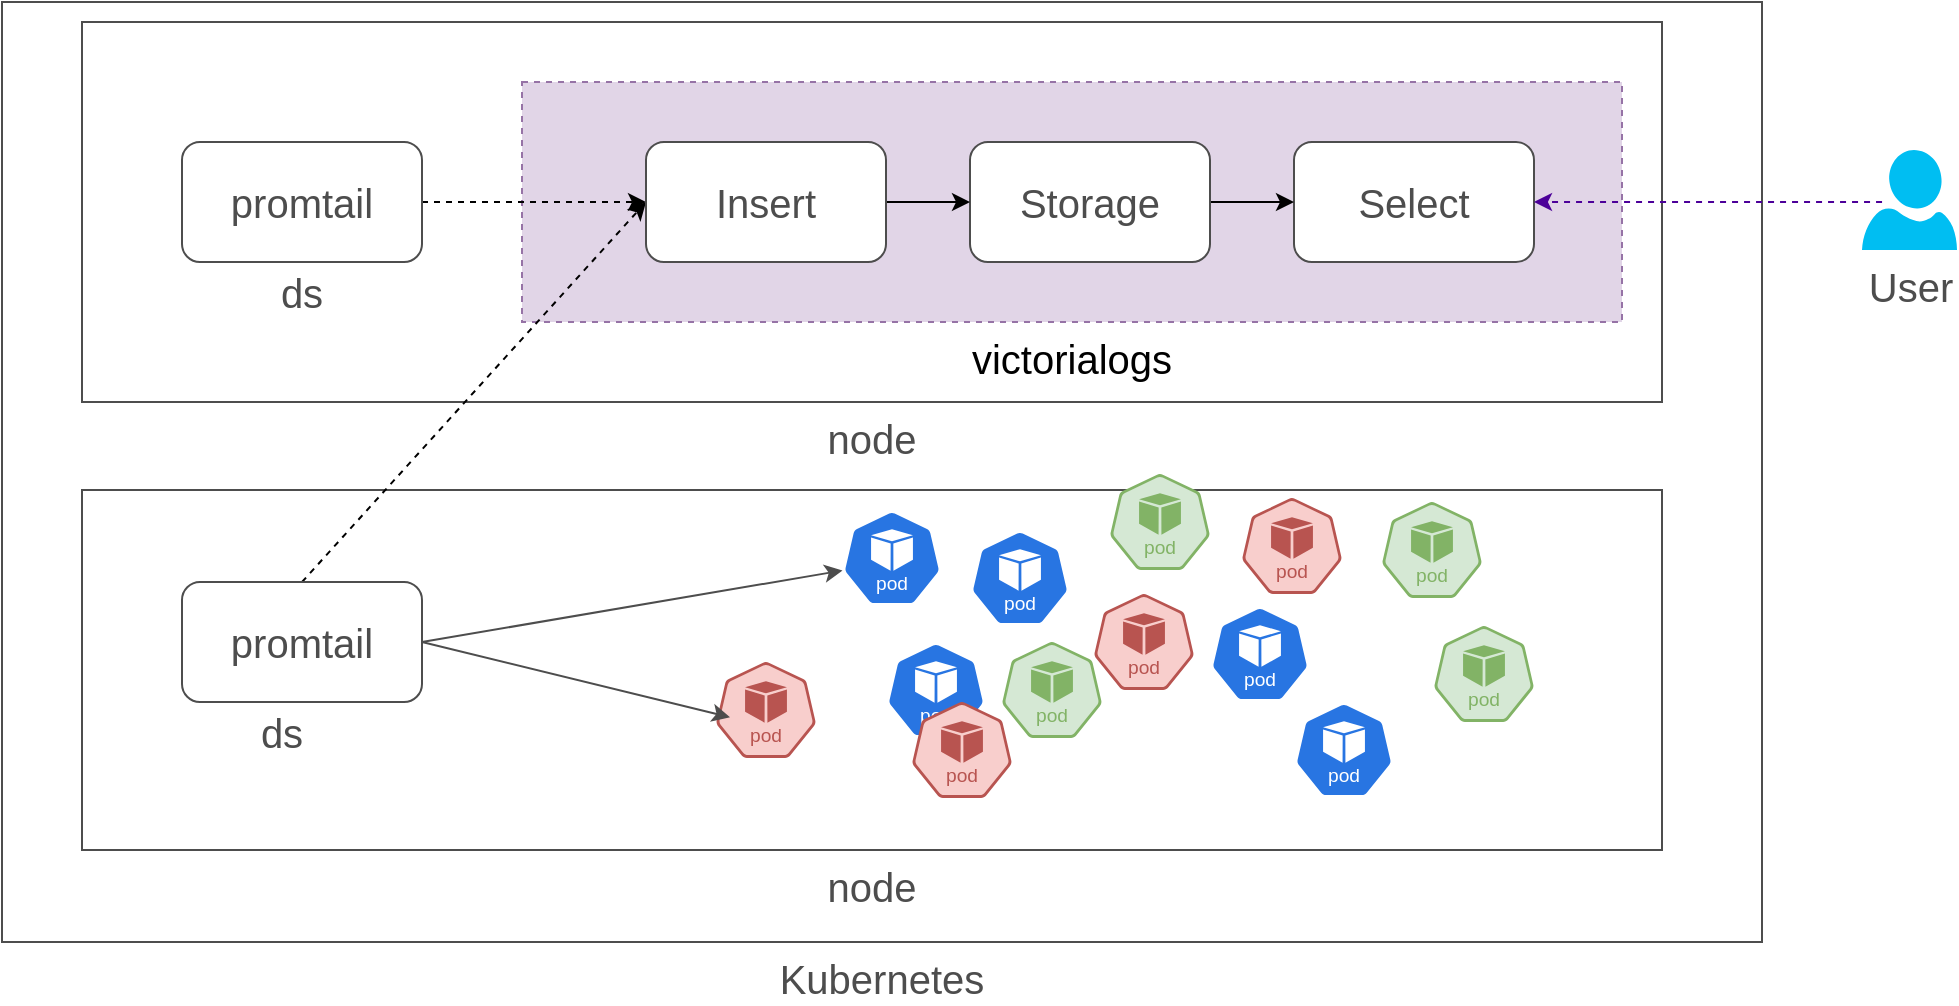<mxfile version="26.1.3">
  <diagram name="Page-1" id="2RwBSwlChWgLmfvyJ2yR">
    <mxGraphModel dx="1042" dy="573" grid="1" gridSize="10" guides="1" tooltips="1" connect="1" arrows="1" fold="1" page="1" pageScale="1" pageWidth="1100" pageHeight="850" math="0" shadow="0">
      <root>
        <mxCell id="0" />
        <mxCell id="1" parent="0" />
        <mxCell id="ehVqMPbxieoHPZxiJAn3-7" value="Kubernetes" style="rounded=0;whiteSpace=wrap;html=1;strokeColor=#4D4D4D;fontSize=20;fontColor=#4D4D4D;labelPosition=center;verticalLabelPosition=bottom;align=center;verticalAlign=top;" vertex="1" parent="1">
          <mxGeometry x="70" y="10" width="880" height="470" as="geometry" />
        </mxCell>
        <mxCell id="ehVqMPbxieoHPZxiJAn3-6" value="node" style="rounded=0;whiteSpace=wrap;html=1;strokeColor=#4D4D4D;fontSize=20;fontColor=#4D4D4D;labelPosition=center;verticalLabelPosition=bottom;align=center;verticalAlign=top;" vertex="1" parent="1">
          <mxGeometry x="110" y="20" width="790" height="190" as="geometry" />
        </mxCell>
        <mxCell id="ehVqMPbxieoHPZxiJAn3-5" value="victorialogs" style="rounded=0;whiteSpace=wrap;html=1;strokeColor=#9673a6;fontSize=20;labelPosition=center;verticalLabelPosition=bottom;align=center;verticalAlign=top;dashed=1;fillColor=#e1d5e7;" vertex="1" parent="1">
          <mxGeometry x="330" y="50" width="550" height="120" as="geometry" />
        </mxCell>
        <mxCell id="ehVqMPbxieoHPZxiJAn3-1" value="Select" style="rounded=1;whiteSpace=wrap;html=1;strokeColor=#4D4D4D;fontSize=20;fontColor=#4D4D4D;" vertex="1" parent="1">
          <mxGeometry x="716" y="80" width="120" height="60" as="geometry" />
        </mxCell>
        <mxCell id="ehVqMPbxieoHPZxiJAn3-3" style="rounded=0;orthogonalLoop=1;jettySize=auto;html=1;exitX=1;exitY=0.5;exitDx=0;exitDy=0;fontFamily=Helvetica;fontSize=20;fontColor=#4D4D4D;entryX=0;entryY=0.5;entryDx=0;entryDy=0;dashed=1;" edge="1" parent="1" source="ehVqMPbxieoHPZxiJAn3-2" target="ehVqMPbxieoHPZxiJAn3-11">
          <mxGeometry relative="1" as="geometry" />
        </mxCell>
        <mxCell id="ehVqMPbxieoHPZxiJAn3-2" value="promtail" style="rounded=1;whiteSpace=wrap;html=1;strokeColor=#4D4D4D;fontSize=20;fontColor=#4D4D4D;" vertex="1" parent="1">
          <mxGeometry x="160" y="80" width="120" height="60" as="geometry" />
        </mxCell>
        <mxCell id="ehVqMPbxieoHPZxiJAn3-13" style="edgeStyle=orthogonalEdgeStyle;rounded=0;orthogonalLoop=1;jettySize=auto;html=1;exitX=1;exitY=0.5;exitDx=0;exitDy=0;fontFamily=Helvetica;fontSize=20;fontColor=#4D4D4D;" edge="1" parent="1" source="ehVqMPbxieoHPZxiJAn3-4" target="ehVqMPbxieoHPZxiJAn3-1">
          <mxGeometry relative="1" as="geometry" />
        </mxCell>
        <mxCell id="ehVqMPbxieoHPZxiJAn3-4" value="Storage" style="rounded=1;whiteSpace=wrap;html=1;strokeColor=#4D4D4D;fontSize=20;fontColor=#4D4D4D;" vertex="1" parent="1">
          <mxGeometry x="554" y="80" width="120" height="60" as="geometry" />
        </mxCell>
        <mxCell id="ehVqMPbxieoHPZxiJAn3-8" value="node" style="rounded=0;whiteSpace=wrap;html=1;strokeColor=#4D4D4D;fontSize=20;fontColor=#4D4D4D;labelPosition=center;verticalLabelPosition=bottom;align=center;verticalAlign=top;" vertex="1" parent="1">
          <mxGeometry x="110" y="254" width="790" height="180" as="geometry" />
        </mxCell>
        <mxCell id="ehVqMPbxieoHPZxiJAn3-10" style="rounded=0;orthogonalLoop=1;jettySize=auto;html=1;exitX=0.5;exitY=0;exitDx=0;exitDy=0;entryX=0;entryY=0.5;entryDx=0;entryDy=0;fontFamily=Helvetica;fontSize=20;fontColor=#4D4D4D;dashed=1;" edge="1" parent="1" source="ehVqMPbxieoHPZxiJAn3-9" target="ehVqMPbxieoHPZxiJAn3-11">
          <mxGeometry relative="1" as="geometry" />
        </mxCell>
        <mxCell id="ehVqMPbxieoHPZxiJAn3-9" value="promtail" style="rounded=1;whiteSpace=wrap;html=1;strokeColor=#4D4D4D;fontSize=20;fontColor=#4D4D4D;" vertex="1" parent="1">
          <mxGeometry x="160" y="300" width="120" height="60" as="geometry" />
        </mxCell>
        <mxCell id="ehVqMPbxieoHPZxiJAn3-12" style="edgeStyle=orthogonalEdgeStyle;rounded=0;orthogonalLoop=1;jettySize=auto;html=1;exitX=1;exitY=0.5;exitDx=0;exitDy=0;fontFamily=Helvetica;fontSize=20;fontColor=#4D4D4D;" edge="1" parent="1" source="ehVqMPbxieoHPZxiJAn3-11" target="ehVqMPbxieoHPZxiJAn3-4">
          <mxGeometry relative="1" as="geometry" />
        </mxCell>
        <mxCell id="ehVqMPbxieoHPZxiJAn3-11" value="Insert" style="rounded=1;whiteSpace=wrap;html=1;strokeColor=#4D4D4D;fontSize=20;fontColor=#4D4D4D;" vertex="1" parent="1">
          <mxGeometry x="392" y="80" width="120" height="60" as="geometry" />
        </mxCell>
        <mxCell id="ehVqMPbxieoHPZxiJAn3-14" value="" style="aspect=fixed;sketch=0;html=1;dashed=0;whitespace=wrap;verticalLabelPosition=bottom;verticalAlign=top;fillColor=#2875E2;strokeColor=#ffffff;points=[[0.005,0.63,0],[0.1,0.2,0],[0.9,0.2,0],[0.5,0,0],[0.995,0.63,0],[0.72,0.99,0],[0.5,1,0],[0.28,0.99,0]];shape=mxgraph.kubernetes.icon2;kubernetesLabel=1;prIcon=pod;rounded=0;align=center;fontFamily=Helvetica;fontSize=20;fontColor=#4D4D4D;" vertex="1" parent="1">
          <mxGeometry x="490" y="264" width="50" height="48" as="geometry" />
        </mxCell>
        <mxCell id="ehVqMPbxieoHPZxiJAn3-15" value="" style="aspect=fixed;sketch=0;html=1;dashed=0;whitespace=wrap;verticalLabelPosition=bottom;verticalAlign=top;fillColor=#f8cecc;strokeColor=#b85450;points=[[0.005,0.63,0],[0.1,0.2,0],[0.9,0.2,0],[0.5,0,0],[0.995,0.63,0],[0.72,0.99,0],[0.5,1,0],[0.28,0.99,0]];shape=mxgraph.kubernetes.icon2;kubernetesLabel=1;prIcon=pod;rounded=0;align=center;fontFamily=Helvetica;fontSize=20;" vertex="1" parent="1">
          <mxGeometry x="427" y="340" width="50" height="48" as="geometry" />
        </mxCell>
        <mxCell id="ehVqMPbxieoHPZxiJAn3-16" value="" style="aspect=fixed;sketch=0;html=1;dashed=0;whitespace=wrap;verticalLabelPosition=bottom;verticalAlign=top;fillColor=#d5e8d4;strokeColor=#82b366;points=[[0.005,0.63,0],[0.1,0.2,0],[0.9,0.2,0],[0.5,0,0],[0.995,0.63,0],[0.72,0.99,0],[0.5,1,0],[0.28,0.99,0]];shape=mxgraph.kubernetes.icon2;kubernetesLabel=1;prIcon=pod;rounded=0;align=center;fontFamily=Helvetica;fontSize=20;" vertex="1" parent="1">
          <mxGeometry x="570" y="330" width="50" height="48" as="geometry" />
        </mxCell>
        <mxCell id="ehVqMPbxieoHPZxiJAn3-17" style="rounded=0;orthogonalLoop=1;jettySize=auto;html=1;exitX=1;exitY=0.5;exitDx=0;exitDy=0;entryX=0.005;entryY=0.63;entryDx=0;entryDy=0;entryPerimeter=0;fontFamily=Helvetica;fontSize=20;fontColor=#4D4D4D;strokeColor=#4D4D4D;" edge="1" parent="1" source="ehVqMPbxieoHPZxiJAn3-9" target="ehVqMPbxieoHPZxiJAn3-14">
          <mxGeometry relative="1" as="geometry" />
        </mxCell>
        <mxCell id="ehVqMPbxieoHPZxiJAn3-18" value="" style="aspect=fixed;sketch=0;html=1;dashed=0;whitespace=wrap;verticalLabelPosition=bottom;verticalAlign=top;fillColor=#2875E2;strokeColor=#ffffff;points=[[0.005,0.63,0],[0.1,0.2,0],[0.9,0.2,0],[0.5,0,0],[0.995,0.63,0],[0.72,0.99,0],[0.5,1,0],[0.28,0.99,0]];shape=mxgraph.kubernetes.icon2;kubernetesLabel=1;prIcon=pod;rounded=0;align=center;fontFamily=Helvetica;fontSize=20;fontColor=#4D4D4D;" vertex="1" parent="1">
          <mxGeometry x="674" y="312" width="50" height="48" as="geometry" />
        </mxCell>
        <mxCell id="ehVqMPbxieoHPZxiJAn3-19" value="" style="aspect=fixed;sketch=0;html=1;dashed=0;whitespace=wrap;verticalLabelPosition=bottom;verticalAlign=top;fillColor=#2875E2;strokeColor=#ffffff;points=[[0.005,0.63,0],[0.1,0.2,0],[0.9,0.2,0],[0.5,0,0],[0.995,0.63,0],[0.72,0.99,0],[0.5,1,0],[0.28,0.99,0]];shape=mxgraph.kubernetes.icon2;kubernetesLabel=1;prIcon=pod;rounded=0;align=center;fontFamily=Helvetica;fontSize=20;fontColor=#4D4D4D;" vertex="1" parent="1">
          <mxGeometry x="512" y="330" width="50" height="48" as="geometry" />
        </mxCell>
        <mxCell id="ehVqMPbxieoHPZxiJAn3-20" value="" style="aspect=fixed;sketch=0;html=1;dashed=0;whitespace=wrap;verticalLabelPosition=bottom;verticalAlign=top;fillColor=#2875E2;strokeColor=#ffffff;points=[[0.005,0.63,0],[0.1,0.2,0],[0.9,0.2,0],[0.5,0,0],[0.995,0.63,0],[0.72,0.99,0],[0.5,1,0],[0.28,0.99,0]];shape=mxgraph.kubernetes.icon2;kubernetesLabel=1;prIcon=pod;rounded=0;align=center;fontFamily=Helvetica;fontSize=20;fontColor=#4D4D4D;" vertex="1" parent="1">
          <mxGeometry x="716" y="360" width="50" height="48" as="geometry" />
        </mxCell>
        <mxCell id="ehVqMPbxieoHPZxiJAn3-21" value="" style="aspect=fixed;sketch=0;html=1;dashed=0;whitespace=wrap;verticalLabelPosition=bottom;verticalAlign=top;fillColor=#2875E2;strokeColor=#ffffff;points=[[0.005,0.63,0],[0.1,0.2,0],[0.9,0.2,0],[0.5,0,0],[0.995,0.63,0],[0.72,0.99,0],[0.5,1,0],[0.28,0.99,0]];shape=mxgraph.kubernetes.icon2;kubernetesLabel=1;prIcon=pod;rounded=0;align=center;fontFamily=Helvetica;fontSize=20;fontColor=#4D4D4D;" vertex="1" parent="1">
          <mxGeometry x="554" y="274" width="50" height="48" as="geometry" />
        </mxCell>
        <mxCell id="ehVqMPbxieoHPZxiJAn3-22" value="" style="aspect=fixed;sketch=0;html=1;dashed=0;whitespace=wrap;verticalLabelPosition=bottom;verticalAlign=top;fillColor=#f8cecc;strokeColor=#b85450;points=[[0.005,0.63,0],[0.1,0.2,0],[0.9,0.2,0],[0.5,0,0],[0.995,0.63,0],[0.72,0.99,0],[0.5,1,0],[0.28,0.99,0]];shape=mxgraph.kubernetes.icon2;kubernetesLabel=1;prIcon=pod;rounded=0;align=center;fontFamily=Helvetica;fontSize=20;" vertex="1" parent="1">
          <mxGeometry x="616" y="306" width="50" height="48" as="geometry" />
        </mxCell>
        <mxCell id="ehVqMPbxieoHPZxiJAn3-23" value="" style="aspect=fixed;sketch=0;html=1;dashed=0;whitespace=wrap;verticalLabelPosition=bottom;verticalAlign=top;fillColor=#f8cecc;strokeColor=#b85450;points=[[0.005,0.63,0],[0.1,0.2,0],[0.9,0.2,0],[0.5,0,0],[0.995,0.63,0],[0.72,0.99,0],[0.5,1,0],[0.28,0.99,0]];shape=mxgraph.kubernetes.icon2;kubernetesLabel=1;prIcon=pod;rounded=0;align=center;fontFamily=Helvetica;fontSize=20;" vertex="1" parent="1">
          <mxGeometry x="525" y="360" width="50" height="48" as="geometry" />
        </mxCell>
        <mxCell id="ehVqMPbxieoHPZxiJAn3-24" value="" style="aspect=fixed;sketch=0;html=1;dashed=0;whitespace=wrap;verticalLabelPosition=bottom;verticalAlign=top;fillColor=#f8cecc;strokeColor=#b85450;points=[[0.005,0.63,0],[0.1,0.2,0],[0.9,0.2,0],[0.5,0,0],[0.995,0.63,0],[0.72,0.99,0],[0.5,1,0],[0.28,0.99,0]];shape=mxgraph.kubernetes.icon2;kubernetesLabel=1;prIcon=pod;rounded=0;align=center;fontFamily=Helvetica;fontSize=20;" vertex="1" parent="1">
          <mxGeometry x="690" y="258" width="50" height="48" as="geometry" />
        </mxCell>
        <mxCell id="ehVqMPbxieoHPZxiJAn3-25" value="" style="aspect=fixed;sketch=0;html=1;dashed=0;whitespace=wrap;verticalLabelPosition=bottom;verticalAlign=top;fillColor=#d5e8d4;strokeColor=#82b366;points=[[0.005,0.63,0],[0.1,0.2,0],[0.9,0.2,0],[0.5,0,0],[0.995,0.63,0],[0.72,0.99,0],[0.5,1,0],[0.28,0.99,0]];shape=mxgraph.kubernetes.icon2;kubernetesLabel=1;prIcon=pod;rounded=0;align=center;fontFamily=Helvetica;fontSize=20;" vertex="1" parent="1">
          <mxGeometry x="624" y="246" width="50" height="48" as="geometry" />
        </mxCell>
        <mxCell id="ehVqMPbxieoHPZxiJAn3-26" value="" style="aspect=fixed;sketch=0;html=1;dashed=0;whitespace=wrap;verticalLabelPosition=bottom;verticalAlign=top;fillColor=#d5e8d4;strokeColor=#82b366;points=[[0.005,0.63,0],[0.1,0.2,0],[0.9,0.2,0],[0.5,0,0],[0.995,0.63,0],[0.72,0.99,0],[0.5,1,0],[0.28,0.99,0]];shape=mxgraph.kubernetes.icon2;kubernetesLabel=1;prIcon=pod;rounded=0;align=center;fontFamily=Helvetica;fontSize=20;" vertex="1" parent="1">
          <mxGeometry x="786" y="322" width="50" height="48" as="geometry" />
        </mxCell>
        <mxCell id="ehVqMPbxieoHPZxiJAn3-27" value="" style="aspect=fixed;sketch=0;html=1;dashed=0;whitespace=wrap;verticalLabelPosition=bottom;verticalAlign=top;fillColor=#d5e8d4;strokeColor=#82b366;points=[[0.005,0.63,0],[0.1,0.2,0],[0.9,0.2,0],[0.5,0,0],[0.995,0.63,0],[0.72,0.99,0],[0.5,1,0],[0.28,0.99,0]];shape=mxgraph.kubernetes.icon2;kubernetesLabel=1;prIcon=pod;rounded=0;align=center;fontFamily=Helvetica;fontSize=20;" vertex="1" parent="1">
          <mxGeometry x="760" y="260" width="50" height="48" as="geometry" />
        </mxCell>
        <mxCell id="ehVqMPbxieoHPZxiJAn3-28" style="rounded=0;orthogonalLoop=1;jettySize=auto;html=1;exitX=1;exitY=0.5;exitDx=0;exitDy=0;entryX=0.14;entryY=0.575;entryDx=0;entryDy=0;entryPerimeter=0;fontFamily=Helvetica;fontSize=20;fontColor=#4D4D4D;strokeColor=#4D4D4D;align=center;verticalAlign=middle;labelBackgroundColor=default;endArrow=classic;" edge="1" parent="1" source="ehVqMPbxieoHPZxiJAn3-9" target="ehVqMPbxieoHPZxiJAn3-15">
          <mxGeometry relative="1" as="geometry" />
        </mxCell>
        <mxCell id="ehVqMPbxieoHPZxiJAn3-29" value="ds" style="text;html=1;align=center;verticalAlign=middle;whiteSpace=wrap;rounded=0;fontFamily=Helvetica;fontSize=20;fontColor=#4D4D4D;" vertex="1" parent="1">
          <mxGeometry x="180" y="360" width="60" height="30" as="geometry" />
        </mxCell>
        <mxCell id="ehVqMPbxieoHPZxiJAn3-30" value="ds" style="text;html=1;align=center;verticalAlign=middle;whiteSpace=wrap;rounded=0;fontFamily=Helvetica;fontSize=20;fontColor=#4D4D4D;" vertex="1" parent="1">
          <mxGeometry x="190" y="140" width="60" height="30" as="geometry" />
        </mxCell>
        <mxCell id="ehVqMPbxieoHPZxiJAn3-31" value="User" style="verticalLabelPosition=bottom;html=1;verticalAlign=top;align=center;strokeColor=none;fillColor=#00BEF2;shape=mxgraph.azure.user;rounded=0;fontFamily=Helvetica;fontSize=20;fontColor=#4D4D4D;" vertex="1" parent="1">
          <mxGeometry x="1000" y="84" width="47.5" height="50" as="geometry" />
        </mxCell>
        <mxCell id="ehVqMPbxieoHPZxiJAn3-32" style="rounded=0;orthogonalLoop=1;jettySize=auto;html=1;exitX=0.211;exitY=0.52;exitDx=0;exitDy=0;entryX=1;entryY=0.5;entryDx=0;entryDy=0;fontFamily=Helvetica;fontSize=20;fontColor=#4D4D4D;exitPerimeter=0;strokeColor=#4C0099;dashed=1;" edge="1" parent="1" source="ehVqMPbxieoHPZxiJAn3-31" target="ehVqMPbxieoHPZxiJAn3-1">
          <mxGeometry relative="1" as="geometry" />
        </mxCell>
      </root>
    </mxGraphModel>
  </diagram>
</mxfile>
